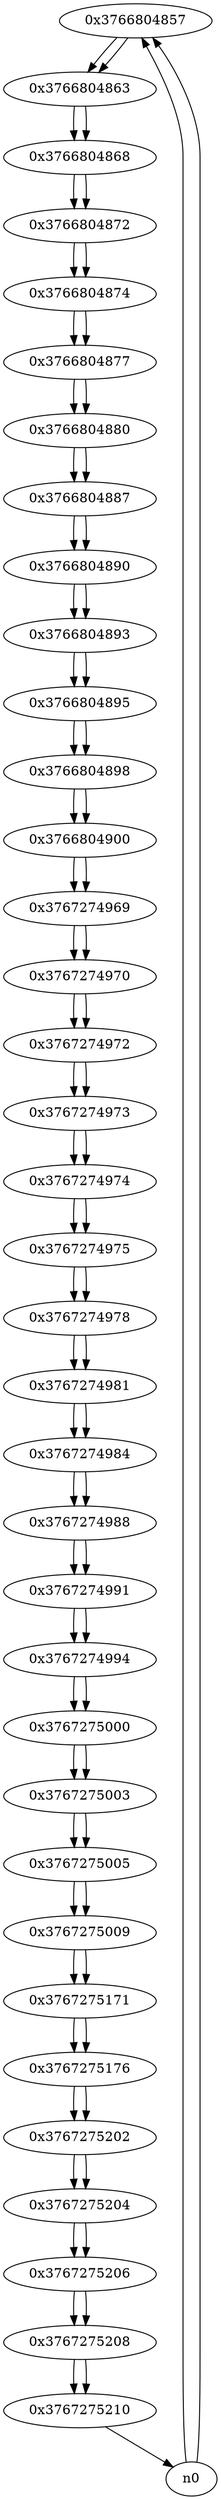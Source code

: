 digraph G{
/* nodes */
  n1 [label="0x3766804857"]
  n2 [label="0x3766804863"]
  n3 [label="0x3766804868"]
  n4 [label="0x3766804872"]
  n5 [label="0x3766804874"]
  n6 [label="0x3766804877"]
  n7 [label="0x3766804880"]
  n8 [label="0x3766804887"]
  n9 [label="0x3766804890"]
  n10 [label="0x3766804893"]
  n11 [label="0x3766804895"]
  n12 [label="0x3766804898"]
  n13 [label="0x3766804900"]
  n14 [label="0x3767274969"]
  n15 [label="0x3767274970"]
  n16 [label="0x3767274972"]
  n17 [label="0x3767274973"]
  n18 [label="0x3767274974"]
  n19 [label="0x3767274975"]
  n20 [label="0x3767274978"]
  n21 [label="0x3767274981"]
  n22 [label="0x3767274984"]
  n23 [label="0x3767274988"]
  n24 [label="0x3767274991"]
  n25 [label="0x3767274994"]
  n26 [label="0x3767275000"]
  n27 [label="0x3767275003"]
  n28 [label="0x3767275005"]
  n29 [label="0x3767275009"]
  n30 [label="0x3767275171"]
  n31 [label="0x3767275176"]
  n32 [label="0x3767275202"]
  n33 [label="0x3767275204"]
  n34 [label="0x3767275206"]
  n35 [label="0x3767275208"]
  n36 [label="0x3767275210"]
/* edges */
n1 -> n2;
n0 -> n1;
n0 -> n1;
n2 -> n3;
n1 -> n2;
n3 -> n4;
n2 -> n3;
n4 -> n5;
n3 -> n4;
n5 -> n6;
n4 -> n5;
n6 -> n7;
n5 -> n6;
n7 -> n8;
n6 -> n7;
n8 -> n9;
n7 -> n8;
n9 -> n10;
n8 -> n9;
n10 -> n11;
n9 -> n10;
n11 -> n12;
n10 -> n11;
n12 -> n13;
n11 -> n12;
n13 -> n14;
n12 -> n13;
n14 -> n15;
n13 -> n14;
n15 -> n16;
n14 -> n15;
n16 -> n17;
n15 -> n16;
n17 -> n18;
n16 -> n17;
n18 -> n19;
n17 -> n18;
n19 -> n20;
n18 -> n19;
n20 -> n21;
n19 -> n20;
n21 -> n22;
n20 -> n21;
n22 -> n23;
n21 -> n22;
n23 -> n24;
n22 -> n23;
n24 -> n25;
n23 -> n24;
n25 -> n26;
n24 -> n25;
n26 -> n27;
n25 -> n26;
n27 -> n28;
n26 -> n27;
n28 -> n29;
n27 -> n28;
n29 -> n30;
n28 -> n29;
n30 -> n31;
n29 -> n30;
n31 -> n32;
n30 -> n31;
n32 -> n33;
n31 -> n32;
n33 -> n34;
n32 -> n33;
n34 -> n35;
n33 -> n34;
n35 -> n36;
n34 -> n35;
n36 -> n0;
n35 -> n36;
}
